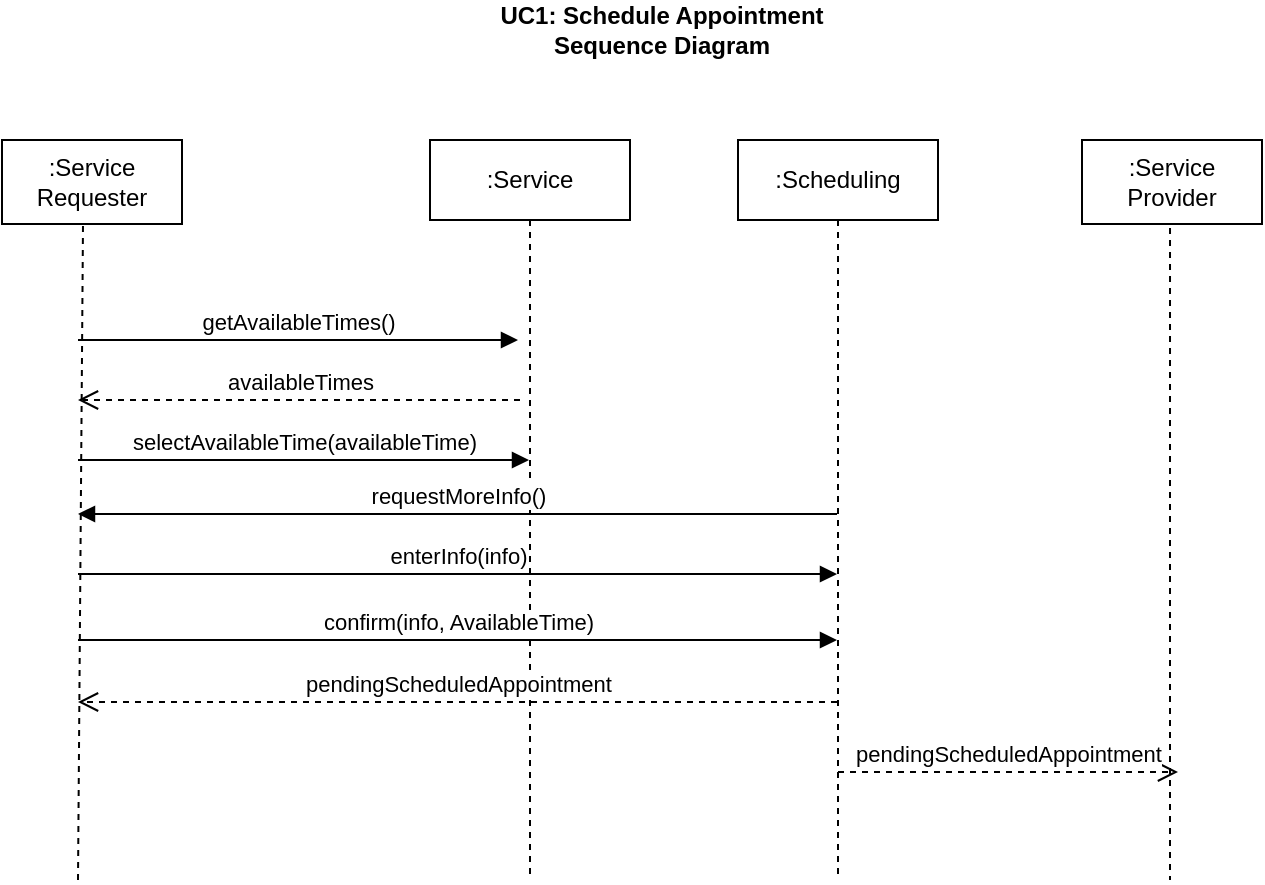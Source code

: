<mxfile version="22.1.16" type="google" pages="12">
  <diagram name="UC1:Schedule Appointment" id="2YBvvXClWsGukQMizWep">
    <mxGraphModel grid="0" page="1" gridSize="10" guides="1" tooltips="1" connect="1" arrows="1" fold="1" pageScale="1" pageWidth="850" pageHeight="1100" math="0" shadow="0">
      <root>
        <mxCell id="0" />
        <mxCell id="1" parent="0" />
        <mxCell id="VD97KfXKwqrtf6IY7ygM-1" value=":Service" style="shape=umlLifeline;perimeter=lifelinePerimeter;whiteSpace=wrap;html=1;container=0;dropTarget=0;collapsible=0;recursiveResize=0;outlineConnect=0;portConstraint=eastwest;newEdgeStyle={&quot;edgeStyle&quot;:&quot;elbowEdgeStyle&quot;,&quot;elbow&quot;:&quot;vertical&quot;,&quot;curved&quot;:0,&quot;rounded&quot;:0};" vertex="1" parent="1">
          <mxGeometry x="334" y="102" width="100" height="370" as="geometry" />
        </mxCell>
        <mxCell id="VD97KfXKwqrtf6IY7ygM-2" value="availableTimes" style="html=1;verticalAlign=bottom;endArrow=open;dashed=1;endSize=8;edgeStyle=elbowEdgeStyle;elbow=vertical;curved=0;rounded=0;" edge="1" parent="1">
          <mxGeometry relative="1" as="geometry">
            <mxPoint x="158" y="232" as="targetPoint" />
            <Array as="points">
              <mxPoint x="304" y="232" />
            </Array>
            <mxPoint x="379" y="232" as="sourcePoint" />
          </mxGeometry>
        </mxCell>
        <mxCell id="VD97KfXKwqrtf6IY7ygM-3" value="UC1: Schedule Appointment&lt;br&gt;Sequence Diagram" style="text;html=1;strokeColor=none;fillColor=none;align=center;verticalAlign=middle;whiteSpace=wrap;rounded=0;fontStyle=1" vertex="1" parent="1">
          <mxGeometry x="335" y="32" width="230" height="30" as="geometry" />
        </mxCell>
        <mxCell id="VD97KfXKwqrtf6IY7ygM-5" value="" style="endArrow=none;dashed=1;html=1;rounded=0;" edge="1" parent="1">
          <mxGeometry width="50" height="50" relative="1" as="geometry">
            <mxPoint x="158" y="472" as="sourcePoint" />
            <mxPoint x="160.516" y="142" as="targetPoint" />
          </mxGeometry>
        </mxCell>
        <mxCell id="VD97KfXKwqrtf6IY7ygM-6" value="getAvailableTimes()" style="html=1;verticalAlign=bottom;endArrow=block;edgeStyle=elbowEdgeStyle;elbow=vertical;curved=0;rounded=0;" edge="1" parent="1">
          <mxGeometry relative="1" as="geometry">
            <mxPoint x="158" y="202" as="sourcePoint" />
            <Array as="points">
              <mxPoint x="323" y="202" />
            </Array>
            <mxPoint x="378" y="202" as="targetPoint" />
            <mxPoint as="offset" />
          </mxGeometry>
        </mxCell>
        <mxCell id="VD97KfXKwqrtf6IY7ygM-7" value="selectAvailableTime(availableTime)" style="html=1;verticalAlign=bottom;endArrow=block;edgeStyle=elbowEdgeStyle;elbow=vertical;curved=0;rounded=0;" edge="1" parent="1">
          <mxGeometry relative="1" as="geometry">
            <mxPoint x="158" y="262" as="sourcePoint" />
            <Array as="points">
              <mxPoint x="323" y="262" />
            </Array>
            <mxPoint x="383.5" y="262" as="targetPoint" />
            <mxPoint as="offset" />
          </mxGeometry>
        </mxCell>
        <mxCell id="VD97KfXKwqrtf6IY7ygM-8" value="pendingScheduledAppointment" style="html=1;verticalAlign=bottom;endArrow=open;dashed=1;endSize=8;edgeStyle=elbowEdgeStyle;elbow=vertical;curved=0;rounded=0;" edge="1" parent="1" source="1c5OR_Cr3K4XPY9UYxaA-33">
          <mxGeometry relative="1" as="geometry">
            <mxPoint x="158" y="383" as="targetPoint" />
            <Array as="points">
              <mxPoint x="243" y="383" />
            </Array>
            <mxPoint x="318" y="383" as="sourcePoint" />
          </mxGeometry>
        </mxCell>
        <mxCell id="VD97KfXKwqrtf6IY7ygM-9" value="requestMoreInfo()" style="html=1;verticalAlign=bottom;endArrow=block;edgeStyle=elbowEdgeStyle;elbow=vertical;curved=0;rounded=0;" edge="1" parent="1" source="1c5OR_Cr3K4XPY9UYxaA-33">
          <mxGeometry relative="1" as="geometry">
            <mxPoint x="383.5" y="289" as="sourcePoint" />
            <Array as="points">
              <mxPoint x="323" y="289" />
            </Array>
            <mxPoint x="158" y="289" as="targetPoint" />
            <mxPoint as="offset" />
          </mxGeometry>
        </mxCell>
        <mxCell id="VD97KfXKwqrtf6IY7ygM-10" value="enterInfo(info)" style="html=1;verticalAlign=bottom;endArrow=block;edgeStyle=elbowEdgeStyle;elbow=vertical;curved=0;rounded=0;" edge="1" parent="1" target="1c5OR_Cr3K4XPY9UYxaA-33">
          <mxGeometry relative="1" as="geometry">
            <mxPoint x="158" y="319" as="sourcePoint" />
            <Array as="points">
              <mxPoint x="323" y="319" />
            </Array>
            <mxPoint x="384" y="319" as="targetPoint" />
            <mxPoint as="offset" />
          </mxGeometry>
        </mxCell>
        <mxCell id="VD97KfXKwqrtf6IY7ygM-11" value="confirm(info, AvailableTime)" style="html=1;verticalAlign=bottom;endArrow=block;edgeStyle=elbowEdgeStyle;elbow=vertical;curved=0;rounded=0;" edge="1" parent="1" target="1c5OR_Cr3K4XPY9UYxaA-33">
          <mxGeometry relative="1" as="geometry">
            <mxPoint x="158" y="352" as="sourcePoint" />
            <Array as="points">
              <mxPoint x="323" y="352" />
            </Array>
            <mxPoint x="384" y="352" as="targetPoint" />
            <mxPoint as="offset" />
          </mxGeometry>
        </mxCell>
        <mxCell id="VD97KfXKwqrtf6IY7ygM-12" style="edgeStyle=orthogonalEdgeStyle;rounded=0;orthogonalLoop=1;jettySize=auto;html=1;endArrow=none;endFill=0;dashed=1;exitX=0.489;exitY=0.905;exitDx=0;exitDy=0;exitPerimeter=0;" edge="1" parent="1" source="b9wDiveXa2ddHlMj8Skk-3">
          <mxGeometry relative="1" as="geometry">
            <mxPoint x="704" y="472" as="targetPoint" />
            <mxPoint x="704" y="152" as="sourcePoint" />
            <Array as="points" />
          </mxGeometry>
        </mxCell>
        <mxCell id="VD97KfXKwqrtf6IY7ygM-14" value="pendingScheduledAppointment" style="html=1;verticalAlign=bottom;endArrow=open;dashed=1;endSize=8;edgeStyle=elbowEdgeStyle;elbow=vertical;curved=0;rounded=0;" edge="1" parent="1" source="1c5OR_Cr3K4XPY9UYxaA-33">
          <mxGeometry relative="1" as="geometry">
            <mxPoint x="708" y="418" as="targetPoint" />
            <Array as="points">
              <mxPoint x="658" y="418" />
            </Array>
            <mxPoint x="381" y="418" as="sourcePoint" />
          </mxGeometry>
        </mxCell>
        <mxCell id="1c5OR_Cr3K4XPY9UYxaA-33" value=":Scheduling" style="shape=umlLifeline;perimeter=lifelinePerimeter;whiteSpace=wrap;html=1;container=0;dropTarget=0;collapsible=0;recursiveResize=0;outlineConnect=0;portConstraint=eastwest;newEdgeStyle={&quot;edgeStyle&quot;:&quot;elbowEdgeStyle&quot;,&quot;elbow&quot;:&quot;vertical&quot;,&quot;curved&quot;:0,&quot;rounded&quot;:0};" vertex="1" parent="1">
          <mxGeometry x="488" y="102" width="100" height="370" as="geometry" />
        </mxCell>
        <mxCell id="b9wDiveXa2ddHlMj8Skk-2" value=":Service Requester" style="rounded=0;whiteSpace=wrap;html=1;" vertex="1" parent="1">
          <mxGeometry x="120" y="102" width="90" height="42" as="geometry" />
        </mxCell>
        <mxCell id="b9wDiveXa2ddHlMj8Skk-3" value=":Service Provider" style="rounded=0;whiteSpace=wrap;html=1;" vertex="1" parent="1">
          <mxGeometry x="660" y="102" width="90" height="42" as="geometry" />
        </mxCell>
      </root>
    </mxGraphModel>
  </diagram>
  <diagram id="UDp3BbspxIbq5vuASOOv" name="UC2:Search Service">
    <mxGraphModel grid="0" page="1" gridSize="10" guides="1" tooltips="1" connect="1" arrows="1" fold="1" pageScale="1" pageWidth="1100" pageHeight="850" math="0" shadow="0">
      <root>
        <mxCell id="0" />
        <mxCell id="1" parent="0" />
        <mxCell id="OrfmIsBlfXUg0-121HTW-1" value=":Service" style="shape=umlLifeline;perimeter=lifelinePerimeter;whiteSpace=wrap;html=1;container=0;dropTarget=0;collapsible=0;recursiveResize=0;outlineConnect=0;portConstraint=eastwest;newEdgeStyle={&quot;edgeStyle&quot;:&quot;elbowEdgeStyle&quot;,&quot;elbow&quot;:&quot;vertical&quot;,&quot;curved&quot;:0,&quot;rounded&quot;:0};" vertex="1" parent="1">
          <mxGeometry x="550" y="110" width="100" height="260" as="geometry" />
        </mxCell>
        <mxCell id="OrfmIsBlfXUg0-121HTW-2" value="filteredService" style="html=1;verticalAlign=bottom;endArrow=open;dashed=1;endSize=8;edgeStyle=elbowEdgeStyle;elbow=vertical;curved=0;rounded=0;" edge="1" parent="1">
          <mxGeometry relative="1" as="geometry">
            <mxPoint x="373" y="254" as="targetPoint" />
            <Array as="points">
              <mxPoint x="519" y="254" />
            </Array>
            <mxPoint x="594" y="254" as="sourcePoint" />
          </mxGeometry>
        </mxCell>
        <mxCell id="OrfmIsBlfXUg0-121HTW-3" value="UC2: Search Service&lt;br&gt;Sequence Diagram" style="text;html=1;strokeColor=none;fillColor=none;align=center;verticalAlign=middle;whiteSpace=wrap;rounded=0;fontStyle=1" vertex="1" parent="1">
          <mxGeometry x="374" y="40" width="230" height="30" as="geometry" />
        </mxCell>
        <mxCell id="OrfmIsBlfXUg0-121HTW-6" value="selectFilter(filters, service)" style="html=1;verticalAlign=bottom;endArrow=block;edgeStyle=elbowEdgeStyle;elbow=vertical;curved=0;rounded=0;" edge="1" parent="1">
          <mxGeometry relative="1" as="geometry">
            <mxPoint x="373" y="224" as="sourcePoint" />
            <Array as="points">
              <mxPoint x="538" y="224" />
            </Array>
            <mxPoint x="593" y="224" as="targetPoint" />
            <mxPoint as="offset" />
          </mxGeometry>
        </mxCell>
        <mxCell id="OrfmIsBlfXUg0-121HTW-7" value="selectService(Service)" style="html=1;verticalAlign=bottom;endArrow=block;edgeStyle=elbowEdgeStyle;elbow=vertical;curved=0;rounded=0;" edge="1" parent="1">
          <mxGeometry relative="1" as="geometry">
            <mxPoint x="374" y="307" as="sourcePoint" />
            <Array as="points">
              <mxPoint x="539" y="307" />
            </Array>
            <mxPoint x="599.5" y="307" as="targetPoint" />
            <mxPoint as="offset" />
          </mxGeometry>
        </mxCell>
        <mxCell id="OrfmIsBlfXUg0-121HTW-8" value="serviceDetails" style="html=1;verticalAlign=bottom;endArrow=open;dashed=1;endSize=8;edgeStyle=elbowEdgeStyle;elbow=vertical;curved=0;rounded=0;" edge="1" parent="1">
          <mxGeometry relative="1" as="geometry">
            <mxPoint x="374" y="330" as="targetPoint" />
            <Array as="points">
              <mxPoint x="459" y="330" />
            </Array>
            <mxPoint x="599.5" y="330" as="sourcePoint" />
          </mxGeometry>
        </mxCell>
        <mxCell id="OrfmIsBlfXUg0-121HTW-13" value="loop" style="shape=umlFrame;whiteSpace=wrap;html=1;pointerEvents=0;" vertex="1" parent="1">
          <mxGeometry x="280" y="180" width="370" height="94" as="geometry" />
        </mxCell>
        <mxCell id="OrfmIsBlfXUg0-121HTW-15" value="[more filters]" style="text;html=1;align=center;verticalAlign=middle;resizable=0;points=[];autosize=1;strokeColor=none;fillColor=none;" vertex="1" parent="1">
          <mxGeometry x="336" y="180" width="90" height="30" as="geometry" />
        </mxCell>
        <mxCell id="mx2zQQaMQeCBqZ45jfyO-1" value=":User" style="shape=umlLifeline;perimeter=lifelinePerimeter;whiteSpace=wrap;html=1;container=0;dropTarget=0;collapsible=0;recursiveResize=0;outlineConnect=0;portConstraint=eastwest;newEdgeStyle={&quot;edgeStyle&quot;:&quot;elbowEdgeStyle&quot;,&quot;elbow&quot;:&quot;vertical&quot;,&quot;curved&quot;:0,&quot;rounded&quot;:0};" vertex="1" parent="1">
          <mxGeometry x="320" y="110" width="100" height="260" as="geometry" />
        </mxCell>
      </root>
    </mxGraphModel>
  </diagram>
  <diagram id="zXxCPmzazz-ZNmYcPLw1" name="UC3">
    <mxGraphModel dx="880" dy="460" grid="1" gridSize="10" guides="1" tooltips="1" connect="1" arrows="1" fold="1" page="1" pageScale="1" pageWidth="1100" pageHeight="850" math="0" shadow="0">
      <root>
        <mxCell id="0" />
        <mxCell id="1" parent="0" />
        <mxCell id="f5UC6HviHsqxEgAHXxGB-1" value=":System" style="shape=umlLifeline;perimeter=lifelinePerimeter;whiteSpace=wrap;html=1;container=0;dropTarget=0;collapsible=0;recursiveResize=0;outlineConnect=0;portConstraint=eastwest;newEdgeStyle={&quot;edgeStyle&quot;:&quot;elbowEdgeStyle&quot;,&quot;elbow&quot;:&quot;vertical&quot;,&quot;curved&quot;:0,&quot;rounded&quot;:0};" parent="1" vertex="1">
          <mxGeometry x="479" y="100" width="100" height="480" as="geometry" />
        </mxCell>
        <mxCell id="f5UC6HviHsqxEgAHXxGB-2" value="serviceDetails" style="html=1;verticalAlign=bottom;endArrow=open;dashed=1;endSize=8;edgeStyle=elbowEdgeStyle;elbow=vertical;curved=0;rounded=0;" parent="1" edge="1">
          <mxGeometry relative="1" as="geometry">
            <mxPoint x="302" y="244" as="targetPoint" />
            <Array as="points">
              <mxPoint x="448" y="244" />
            </Array>
            <mxPoint x="523" y="244" as="sourcePoint" />
          </mxGeometry>
        </mxCell>
        <mxCell id="f5UC6HviHsqxEgAHXxGB-3" value="UC3: Make Payment&lt;br&gt;Sequence Diagram" style="text;html=1;strokeColor=none;fillColor=none;align=center;verticalAlign=middle;whiteSpace=wrap;rounded=0;fontStyle=1" parent="1" vertex="1">
          <mxGeometry x="400" y="30" width="230" height="30" as="geometry" />
        </mxCell>
        <mxCell id="f5UC6HviHsqxEgAHXxGB-4" style="rounded=0;orthogonalLoop=1;jettySize=auto;html=1;exitX=0.5;exitY=0.5;exitDx=0;exitDy=0;exitPerimeter=0;endArrow=none;endFill=0;dashed=1;" parent="1" source="f5UC6HviHsqxEgAHXxGB-5" edge="1">
          <mxGeometry relative="1" as="geometry">
            <mxPoint x="300" y="580" as="targetPoint" />
          </mxGeometry>
        </mxCell>
        <mxCell id="f5UC6HviHsqxEgAHXxGB-5" value="Service Requester" style="shape=umlActor;verticalLabelPosition=bottom;verticalAlign=top;html=1;outlineConnect=0;" parent="1" vertex="1">
          <mxGeometry x="290" y="80" width="30" height="60" as="geometry" />
        </mxCell>
        <mxCell id="f5UC6HviHsqxEgAHXxGB-6" value="selectService()" style="html=1;verticalAlign=bottom;endArrow=block;edgeStyle=elbowEdgeStyle;elbow=vertical;curved=0;rounded=0;" parent="1" target="f5UC6HviHsqxEgAHXxGB-1" edge="1">
          <mxGeometry relative="1" as="geometry">
            <mxPoint x="302" y="214" as="sourcePoint" />
            <Array as="points">
              <mxPoint x="467" y="214" />
            </Array>
            <mxPoint x="522" y="214" as="targetPoint" />
            <mxPoint as="offset" />
          </mxGeometry>
        </mxCell>
        <mxCell id="f5UC6HviHsqxEgAHXxGB-7" value="makePayment(serviceDetails)" style="html=1;verticalAlign=bottom;endArrow=block;edgeStyle=elbowEdgeStyle;elbow=vertical;curved=0;rounded=0;" parent="1" edge="1">
          <mxGeometry relative="1" as="geometry">
            <mxPoint x="303" y="279" as="sourcePoint" />
            <Array as="points">
              <mxPoint x="468" y="279" />
            </Array>
            <mxPoint x="528.5" y="279" as="targetPoint" />
            <mxPoint as="offset" />
          </mxGeometry>
        </mxCell>
        <mxCell id="f5UC6HviHsqxEgAHXxGB-8" value="outstandingServiceFee" style="html=1;verticalAlign=bottom;endArrow=open;dashed=1;endSize=8;edgeStyle=elbowEdgeStyle;elbow=vertical;curved=0;rounded=0;" parent="1" edge="1">
          <mxGeometry relative="1" as="geometry">
            <mxPoint x="303" y="314" as="targetPoint" />
            <Array as="points">
              <mxPoint x="388" y="314" />
            </Array>
            <mxPoint x="528.5" y="314" as="sourcePoint" />
          </mxGeometry>
        </mxCell>
        <mxCell id="f5UC6HviHsqxEgAHXxGB-9" value="enter(paymentMethod)" style="html=1;verticalAlign=bottom;endArrow=block;edgeStyle=elbowEdgeStyle;elbow=vertical;curved=0;rounded=0;" parent="1" edge="1">
          <mxGeometry relative="1" as="geometry">
            <mxPoint x="305.25" y="350" as="sourcePoint" />
            <Array as="points">
              <mxPoint x="470.25" y="350" />
            </Array>
            <mxPoint x="530.75" y="350" as="targetPoint" />
            <mxPoint as="offset" />
          </mxGeometry>
        </mxCell>
        <mxCell id="f5UC6HviHsqxEgAHXxGB-10" value="confirmPaymentMethod(paymentMethod)" style="html=1;verticalAlign=bottom;endArrow=block;edgeStyle=elbowEdgeStyle;elbow=vertical;curved=0;rounded=0;" parent="1" edge="1">
          <mxGeometry relative="1" as="geometry">
            <mxPoint x="303" y="417" as="sourcePoint" />
            <Array as="points">
              <mxPoint x="468" y="417" />
            </Array>
            <mxPoint x="528.5" y="417" as="targetPoint" />
            <mxPoint as="offset" />
          </mxGeometry>
        </mxCell>
        <mxCell id="f5UC6HviHsqxEgAHXxGB-11" value="paymentMethod" style="html=1;verticalAlign=bottom;endArrow=open;dashed=1;endSize=8;edgeStyle=elbowEdgeStyle;elbow=vertical;curved=0;rounded=0;" parent="1" edge="1">
          <mxGeometry relative="1" as="geometry">
            <mxPoint x="303" y="384" as="targetPoint" />
            <Array as="points">
              <mxPoint x="388" y="384" />
            </Array>
            <mxPoint x="528.5" y="384" as="sourcePoint" />
          </mxGeometry>
        </mxCell>
        <mxCell id="f5UC6HviHsqxEgAHXxGB-12" value="paymentConfirmation" style="html=1;verticalAlign=bottom;endArrow=open;endSize=8;edgeStyle=elbowEdgeStyle;elbow=vertical;curved=0;rounded=0;" parent="1" edge="1">
          <mxGeometry relative="1" as="geometry">
            <mxPoint x="301" y="483" as="targetPoint" />
            <Array as="points">
              <mxPoint x="386" y="483" />
            </Array>
            <mxPoint x="526.5" y="483" as="sourcePoint" />
          </mxGeometry>
        </mxCell>
        <mxCell id="f5UC6HviHsqxEgAHXxGB-13" style="rounded=0;orthogonalLoop=1;jettySize=auto;html=1;endArrow=none;endFill=0;dashed=1;" parent="1" source="f5UC6HviHsqxEgAHXxGB-14" edge="1">
          <mxGeometry relative="1" as="geometry">
            <mxPoint x="100" y="580" as="targetPoint" />
          </mxGeometry>
        </mxCell>
        <mxCell id="f5UC6HviHsqxEgAHXxGB-14" value="Service Provider" style="shape=umlActor;verticalLabelPosition=bottom;verticalAlign=top;html=1;outlineConnect=0;" parent="1" vertex="1">
          <mxGeometry x="90" y="80" width="30" height="60" as="geometry" />
        </mxCell>
        <mxCell id="f5UC6HviHsqxEgAHXxGB-15" value="paymentConfirmation" style="html=1;verticalAlign=bottom;endArrow=open;endSize=8;elbow=vertical;rounded=0;" parent="1" edge="1">
          <mxGeometry relative="1" as="geometry">
            <mxPoint x="100" y="515" as="targetPoint" />
            <mxPoint x="528.5" y="515" as="sourcePoint" />
          </mxGeometry>
        </mxCell>
        <mxCell id="LZlgHJeT3rHF690PbnWv-2" value="processPayment()" style="html=1;verticalAlign=bottom;endArrow=block;edgeStyle=elbowEdgeStyle;elbow=vertical;curved=0;rounded=0;" parent="1" edge="1">
          <mxGeometry relative="1" as="geometry">
            <mxPoint x="530" y="440" as="sourcePoint" />
            <Array as="points">
              <mxPoint x="695" y="440" />
            </Array>
            <mxPoint x="700" y="440" as="targetPoint" />
            <mxPoint as="offset" />
          </mxGeometry>
        </mxCell>
        <mxCell id="LZlgHJeT3rHF690PbnWv-3" style="rounded=0;orthogonalLoop=1;jettySize=auto;html=1;endArrow=none;endFill=0;dashed=1;" parent="1" source="LZlgHJeT3rHF690PbnWv-4" edge="1">
          <mxGeometry relative="1" as="geometry">
            <mxPoint x="700" y="590" as="targetPoint" />
          </mxGeometry>
        </mxCell>
        <mxCell id="LZlgHJeT3rHF690PbnWv-4" value="Payment Authorization" style="shape=umlActor;verticalLabelPosition=bottom;verticalAlign=top;html=1;outlineConnect=0;" parent="1" vertex="1">
          <mxGeometry x="690" y="80" width="30" height="60" as="geometry" />
        </mxCell>
        <mxCell id="55hK_YdWOsxN5g6Wobln-2" value="authorizesPayment()" style="html=1;verticalAlign=bottom;endArrow=block;elbow=vertical;rounded=0;dashed=1;" parent="1" edge="1">
          <mxGeometry relative="1" as="geometry">
            <mxPoint x="700" y="465" as="sourcePoint" />
            <mxPoint x="528.5" y="465" as="targetPoint" />
            <mxPoint as="offset" />
          </mxGeometry>
        </mxCell>
      </root>
    </mxGraphModel>
  </diagram>
  <diagram id="nQsuidqeMxyjM-KwLWY1" name="UC4">
    <mxGraphModel dx="880" dy="460" grid="1" gridSize="10" guides="1" tooltips="1" connect="1" arrows="1" fold="1" page="1" pageScale="1" pageWidth="1100" pageHeight="850" math="0" shadow="0">
      <root>
        <mxCell id="0" />
        <mxCell id="1" parent="0" />
        <mxCell id="63FkkP3xpUlLaOeBa9vB-1" value=":System" style="shape=umlLifeline;perimeter=lifelinePerimeter;whiteSpace=wrap;html=1;container=0;dropTarget=0;collapsible=0;recursiveResize=0;outlineConnect=0;portConstraint=eastwest;newEdgeStyle={&quot;edgeStyle&quot;:&quot;elbowEdgeStyle&quot;,&quot;elbow&quot;:&quot;vertical&quot;,&quot;curved&quot;:0,&quot;rounded&quot;:0};" parent="1" vertex="1">
          <mxGeometry x="499" y="120" width="100" height="300" as="geometry" />
        </mxCell>
        <mxCell id="63FkkP3xpUlLaOeBa9vB-2" value="proposalDetails" style="html=1;verticalAlign=bottom;endArrow=open;dashed=1;endSize=8;edgeStyle=elbowEdgeStyle;elbow=vertical;curved=0;rounded=0;" parent="1" edge="1">
          <mxGeometry x="-0.002" relative="1" as="geometry">
            <mxPoint x="322" y="264" as="targetPoint" />
            <Array as="points">
              <mxPoint x="468" y="264" />
            </Array>
            <mxPoint x="543" y="264" as="sourcePoint" />
            <mxPoint as="offset" />
          </mxGeometry>
        </mxCell>
        <mxCell id="63FkkP3xpUlLaOeBa9vB-3" value="UC4: Manage Proposal&lt;br&gt;Sequence Diagram" style="text;html=1;strokeColor=none;fillColor=none;align=center;verticalAlign=middle;whiteSpace=wrap;rounded=0;fontStyle=1" parent="1" vertex="1">
          <mxGeometry x="434" y="40" width="230" height="30" as="geometry" />
        </mxCell>
        <mxCell id="63FkkP3xpUlLaOeBa9vB-4" style="edgeStyle=orthogonalEdgeStyle;rounded=0;orthogonalLoop=1;jettySize=auto;html=1;exitX=0.5;exitY=0.5;exitDx=0;exitDy=0;exitPerimeter=0;endArrow=none;endFill=0;dashed=1;" parent="1" source="63FkkP3xpUlLaOeBa9vB-5" edge="1">
          <mxGeometry relative="1" as="geometry">
            <mxPoint x="325" y="420" as="targetPoint" />
          </mxGeometry>
        </mxCell>
        <mxCell id="63FkkP3xpUlLaOeBa9vB-5" value="Service Provider" style="shape=umlActor;verticalLabelPosition=bottom;verticalAlign=top;html=1;outlineConnect=0;" parent="1" vertex="1">
          <mxGeometry x="310" y="100" width="30" height="60" as="geometry" />
        </mxCell>
        <mxCell id="63FkkP3xpUlLaOeBa9vB-6" value="selectProposal()" style="html=1;verticalAlign=bottom;endArrow=block;edgeStyle=elbowEdgeStyle;elbow=vertical;curved=0;rounded=0;" parent="1" target="63FkkP3xpUlLaOeBa9vB-1" edge="1">
          <mxGeometry relative="1" as="geometry">
            <mxPoint x="322" y="234" as="sourcePoint" />
            <Array as="points">
              <mxPoint x="487" y="234" />
            </Array>
            <mxPoint x="542" y="234" as="targetPoint" />
            <mxPoint as="offset" />
          </mxGeometry>
        </mxCell>
        <mxCell id="63FkkP3xpUlLaOeBa9vB-7" value="acceptProposal(proposalDetails)" style="html=1;verticalAlign=bottom;endArrow=block;edgeStyle=elbowEdgeStyle;elbow=vertical;curved=0;rounded=0;" parent="1" edge="1">
          <mxGeometry relative="1" as="geometry">
            <mxPoint x="323" y="299" as="sourcePoint" />
            <Array as="points">
              <mxPoint x="488" y="299" />
            </Array>
            <mxPoint x="548.5" y="299" as="targetPoint" />
            <mxPoint as="offset" />
          </mxGeometry>
        </mxCell>
        <mxCell id="63FkkP3xpUlLaOeBa9vB-8" value="proposalConfirmationMessage" style="html=1;verticalAlign=bottom;endArrow=open;dashed=1;endSize=8;edgeStyle=elbowEdgeStyle;elbow=vertical;curved=0;rounded=0;" parent="1" edge="1">
          <mxGeometry relative="1" as="geometry">
            <mxPoint x="323" y="334" as="targetPoint" />
            <Array as="points">
              <mxPoint x="408" y="334" />
            </Array>
            <mxPoint x="548.5" y="334" as="sourcePoint" />
          </mxGeometry>
        </mxCell>
        <mxCell id="63FkkP3xpUlLaOeBa9vB-9" value="approvedScheduledAppointment" style="html=1;verticalAlign=bottom;endArrow=open;dashed=1;endSize=8;edgeStyle=elbowEdgeStyle;elbow=vertical;curved=0;rounded=0;" parent="1" edge="1">
          <mxGeometry relative="1" as="geometry">
            <mxPoint x="323" y="372" as="targetPoint" />
            <Array as="points">
              <mxPoint x="408" y="372" />
            </Array>
            <mxPoint x="548.5" y="372" as="sourcePoint" />
          </mxGeometry>
        </mxCell>
        <mxCell id="63FkkP3xpUlLaOeBa9vB-10" style="edgeStyle=orthogonalEdgeStyle;rounded=0;orthogonalLoop=1;jettySize=auto;html=1;endArrow=none;endFill=0;dashed=1;" parent="1" source="63FkkP3xpUlLaOeBa9vB-11" edge="1">
          <mxGeometry relative="1" as="geometry">
            <mxPoint x="744" y="420" as="targetPoint" />
          </mxGeometry>
        </mxCell>
        <mxCell id="63FkkP3xpUlLaOeBa9vB-11" value="Service Requester" style="shape=umlActor;verticalLabelPosition=bottom;verticalAlign=top;html=1;outlineConnect=0;" parent="1" vertex="1">
          <mxGeometry x="729" y="97" width="30" height="60" as="geometry" />
        </mxCell>
        <mxCell id="63FkkP3xpUlLaOeBa9vB-12" value="approvedScheduledAppointment" style="html=1;verticalAlign=bottom;endArrow=open;dashed=1;endSize=8;edgeStyle=elbowEdgeStyle;elbow=vertical;curved=0;rounded=0;" parent="1" source="63FkkP3xpUlLaOeBa9vB-1" edge="1">
          <mxGeometry relative="1" as="geometry">
            <mxPoint x="739" y="390" as="targetPoint" />
            <Array as="points">
              <mxPoint x="638" y="390" />
            </Array>
            <mxPoint x="778.5" y="390" as="sourcePoint" />
          </mxGeometry>
        </mxCell>
      </root>
    </mxGraphModel>
  </diagram>
  <diagram id="007-iKzaVh_9mEb1vbak" name="UC5:Manage User Account">
    <mxGraphModel grid="0" page="1" gridSize="10" guides="1" tooltips="1" connect="1" arrows="1" fold="1" pageScale="1" pageWidth="1100" pageHeight="850" math="0" shadow="0">
      <root>
        <mxCell id="0" />
        <mxCell id="1" parent="0" />
        <mxCell id="ELcieAcHmVOnHYZB6zAg-1" value=":Profile" style="shape=umlLifeline;perimeter=lifelinePerimeter;whiteSpace=wrap;html=1;container=0;dropTarget=0;collapsible=0;recursiveResize=0;outlineConnect=0;portConstraint=eastwest;newEdgeStyle={&quot;edgeStyle&quot;:&quot;elbowEdgeStyle&quot;,&quot;elbow&quot;:&quot;vertical&quot;,&quot;curved&quot;:0,&quot;rounded&quot;:0};" vertex="1" parent="1">
          <mxGeometry x="629" y="120" width="100" height="370" as="geometry" />
        </mxCell>
        <mxCell id="ELcieAcHmVOnHYZB6zAg-3" value="UC5: Manage User Account&lt;br&gt;Sequence Diagram" style="text;html=1;strokeColor=none;fillColor=none;align=center;verticalAlign=middle;whiteSpace=wrap;rounded=0;fontStyle=1" vertex="1" parent="1">
          <mxGeometry x="409" y="40" width="230" height="30" as="geometry" />
        </mxCell>
        <mxCell id="ELcieAcHmVOnHYZB6zAg-6" value="selectCreateAccount()" style="html=1;verticalAlign=bottom;endArrow=block;edgeStyle=elbowEdgeStyle;elbow=vertical;curved=0;rounded=0;" edge="1" parent="1" target="ELcieAcHmVOnHYZB6zAg-1">
          <mxGeometry x="-0.001" relative="1" as="geometry">
            <mxPoint x="342" y="224" as="sourcePoint" />
            <Array as="points">
              <mxPoint x="507" y="224" />
            </Array>
            <mxPoint x="562" y="224" as="targetPoint" />
            <mxPoint as="offset" />
          </mxGeometry>
        </mxCell>
        <mxCell id="ELcieAcHmVOnHYZB6zAg-7" value="enterAccountInfo(name, phone, email, username, password)" style="html=1;verticalAlign=bottom;endArrow=block;edgeStyle=elbowEdgeStyle;elbow=vertical;curved=0;rounded=0;" edge="1" parent="1" target="ELcieAcHmVOnHYZB6zAg-1">
          <mxGeometry relative="1" as="geometry">
            <mxPoint x="343" y="258" as="sourcePoint" />
            <Array as="points">
              <mxPoint x="508" y="258" />
            </Array>
            <mxPoint x="568.5" y="258" as="targetPoint" />
            <mxPoint as="offset" />
          </mxGeometry>
        </mxCell>
        <mxCell id="ELcieAcHmVOnHYZB6zAg-8" value="name, phone, email, username, password" style="html=1;verticalAlign=bottom;endArrow=open;dashed=1;endSize=8;edgeStyle=elbowEdgeStyle;elbow=vertical;curved=0;rounded=0;" edge="1" parent="1" source="ELcieAcHmVOnHYZB6zAg-1">
          <mxGeometry relative="1" as="geometry">
            <mxPoint x="343" y="295" as="targetPoint" />
            <Array as="points">
              <mxPoint x="428" y="295" />
            </Array>
            <mxPoint x="568.5" y="295" as="sourcePoint" />
          </mxGeometry>
        </mxCell>
        <mxCell id="ELcieAcHmVOnHYZB6zAg-10" value="confirmAccountInfo(name, phone, email, username, password)" style="html=1;verticalAlign=bottom;endArrow=block;edgeStyle=elbowEdgeStyle;elbow=vertical;curved=0;rounded=0;" edge="1" parent="1">
          <mxGeometry x="-0.001" relative="1" as="geometry">
            <mxPoint x="343" y="330" as="sourcePoint" />
            <Array as="points">
              <mxPoint x="508" y="330" />
            </Array>
            <mxPoint x="680" y="330" as="targetPoint" />
            <mxPoint as="offset" />
          </mxGeometry>
        </mxCell>
        <mxCell id="ELcieAcHmVOnHYZB6zAg-11" value="submitAccountInfo(name, phone, email, username, password)" style="html=1;verticalAlign=bottom;endArrow=block;edgeStyle=elbowEdgeStyle;elbow=vertical;curved=0;rounded=0;" edge="1" parent="1">
          <mxGeometry x="-0.001" relative="1" as="geometry">
            <mxPoint x="349" y="367" as="sourcePoint" />
            <Array as="points">
              <mxPoint x="514" y="367" />
            </Array>
            <mxPoint x="686" y="367" as="targetPoint" />
            <mxPoint as="offset" />
          </mxGeometry>
        </mxCell>
        <mxCell id="ELcieAcHmVOnHYZB6zAg-12" value="accountVerification" style="html=1;verticalAlign=bottom;endArrow=open;dashed=1;endSize=8;edgeStyle=elbowEdgeStyle;elbow=vertical;curved=0;rounded=0;" edge="1" parent="1">
          <mxGeometry relative="1" as="geometry">
            <mxPoint x="343" y="400" as="targetPoint" />
            <Array as="points">
              <mxPoint x="428" y="400" />
            </Array>
            <mxPoint x="679" y="400" as="sourcePoint" />
          </mxGeometry>
        </mxCell>
        <mxCell id="ELcieAcHmVOnHYZB6zAg-14" value="verifyAccount(username, password, accountVerification)" style="html=1;verticalAlign=bottom;endArrow=block;edgeStyle=elbowEdgeStyle;elbow=vertical;curved=0;rounded=0;" edge="1" parent="1">
          <mxGeometry x="-0.001" relative="1" as="geometry">
            <mxPoint x="345" y="434" as="sourcePoint" />
            <Array as="points">
              <mxPoint x="510" y="434" />
            </Array>
            <mxPoint x="682" y="434" as="targetPoint" />
            <mxPoint as="offset" />
          </mxGeometry>
        </mxCell>
        <mxCell id="G6eCYbnKXAWjRxLUIEVP-1" value=":User" style="shape=umlLifeline;perimeter=lifelinePerimeter;whiteSpace=wrap;html=1;container=0;dropTarget=0;collapsible=0;recursiveResize=0;outlineConnect=0;portConstraint=eastwest;newEdgeStyle={&quot;edgeStyle&quot;:&quot;elbowEdgeStyle&quot;,&quot;elbow&quot;:&quot;vertical&quot;,&quot;curved&quot;:0,&quot;rounded&quot;:0};" vertex="1" parent="1">
          <mxGeometry x="290" y="120" width="100" height="370" as="geometry" />
        </mxCell>
      </root>
    </mxGraphModel>
  </diagram>
  <diagram id="oGVVL0DK5psTNWt06rkA" name="UC6">
    <mxGraphModel dx="880" dy="460" grid="1" gridSize="10" guides="1" tooltips="1" connect="1" arrows="1" fold="1" page="1" pageScale="1" pageWidth="1100" pageHeight="850" math="0" shadow="0">
      <root>
        <mxCell id="0" />
        <mxCell id="1" parent="0" />
        <mxCell id="N6DR42Tn4r_PemkbRtlR-1" value=":System" style="shape=umlLifeline;perimeter=lifelinePerimeter;whiteSpace=wrap;html=1;container=0;dropTarget=0;collapsible=0;recursiveResize=0;outlineConnect=0;portConstraint=eastwest;newEdgeStyle={&quot;edgeStyle&quot;:&quot;elbowEdgeStyle&quot;,&quot;elbow&quot;:&quot;vertical&quot;,&quot;curved&quot;:0,&quot;rounded&quot;:0};" parent="1" vertex="1">
          <mxGeometry x="400" y="110" width="100" height="370" as="geometry" />
        </mxCell>
        <mxCell id="N6DR42Tn4r_PemkbRtlR-2" value="UC6: Ask Help&lt;br&gt;Sequence Diagram" style="text;html=1;strokeColor=none;fillColor=none;align=center;verticalAlign=middle;whiteSpace=wrap;rounded=0;fontStyle=1" parent="1" vertex="1">
          <mxGeometry x="180" y="30" width="230" height="30" as="geometry" />
        </mxCell>
        <mxCell id="N6DR42Tn4r_PemkbRtlR-3" style="edgeStyle=orthogonalEdgeStyle;rounded=0;orthogonalLoop=1;jettySize=auto;html=1;exitX=0.5;exitY=0.5;exitDx=0;exitDy=0;exitPerimeter=0;endArrow=none;endFill=0;dashed=1;" parent="1" source="N6DR42Tn4r_PemkbRtlR-4" edge="1">
          <mxGeometry relative="1" as="geometry">
            <mxPoint x="116" y="480" as="targetPoint" />
          </mxGeometry>
        </mxCell>
        <mxCell id="N6DR42Tn4r_PemkbRtlR-4" value="User" style="shape=umlActor;verticalLabelPosition=bottom;verticalAlign=top;html=1;outlineConnect=0;" parent="1" vertex="1">
          <mxGeometry x="101" y="80" width="30" height="60" as="geometry" />
        </mxCell>
        <mxCell id="N6DR42Tn4r_PemkbRtlR-5" value="selectChat()" style="html=1;verticalAlign=bottom;endArrow=block;edgeStyle=elbowEdgeStyle;elbow=vertical;curved=0;rounded=0;" parent="1" target="N6DR42Tn4r_PemkbRtlR-1" edge="1">
          <mxGeometry x="-0.001" relative="1" as="geometry">
            <mxPoint x="113" y="214" as="sourcePoint" />
            <Array as="points">
              <mxPoint x="278" y="214" />
            </Array>
            <mxPoint x="333" y="214" as="targetPoint" />
            <mxPoint as="offset" />
          </mxGeometry>
        </mxCell>
        <mxCell id="N6DR42Tn4r_PemkbRtlR-6" value="startChatSession(question, keywords)" style="html=1;verticalAlign=bottom;endArrow=block;edgeStyle=elbowEdgeStyle;elbow=vertical;curved=0;rounded=0;" parent="1" target="N6DR42Tn4r_PemkbRtlR-1" edge="1">
          <mxGeometry relative="1" as="geometry">
            <mxPoint x="114" y="248" as="sourcePoint" />
            <Array as="points">
              <mxPoint x="279" y="248" />
            </Array>
            <mxPoint x="339.5" y="248" as="targetPoint" />
            <mxPoint as="offset" />
          </mxGeometry>
        </mxCell>
        <mxCell id="N6DR42Tn4r_PemkbRtlR-7" value="chatQuestionResponses" style="html=1;verticalAlign=bottom;endArrow=open;dashed=1;endSize=8;edgeStyle=elbowEdgeStyle;elbow=vertical;curved=0;rounded=0;" parent="1" source="N6DR42Tn4r_PemkbRtlR-1" edge="1">
          <mxGeometry relative="1" as="geometry">
            <mxPoint x="114" y="285" as="targetPoint" />
            <Array as="points">
              <mxPoint x="199" y="285" />
            </Array>
            <mxPoint x="339.5" y="285" as="sourcePoint" />
          </mxGeometry>
        </mxCell>
        <mxCell id="N6DR42Tn4r_PemkbRtlR-8" value="endChatSession(email)" style="html=1;verticalAlign=bottom;endArrow=block;edgeStyle=elbowEdgeStyle;elbow=vertical;curved=0;rounded=0;" parent="1" edge="1">
          <mxGeometry x="-0.001" relative="1" as="geometry">
            <mxPoint x="114" y="320" as="sourcePoint" />
            <Array as="points">
              <mxPoint x="279" y="320" />
            </Array>
            <mxPoint x="451" y="320" as="targetPoint" />
            <mxPoint as="offset" />
          </mxGeometry>
        </mxCell>
        <mxCell id="-YRhCmRxPDpe9eI_AhBR-2" value="endChatConfirmationMessage, chatTranscript" style="html=1;verticalAlign=bottom;endArrow=open;dashed=1;endSize=8;edgeStyle=elbowEdgeStyle;elbow=vertical;curved=0;rounded=0;" parent="1" edge="1">
          <mxGeometry relative="1" as="geometry">
            <mxPoint x="116" y="354" as="targetPoint" />
            <Array as="points">
              <mxPoint x="201" y="354" />
            </Array>
            <mxPoint x="452" y="354" as="sourcePoint" />
          </mxGeometry>
        </mxCell>
        <mxCell id="XjIHXtYM7wWY-ccjORET-1" value="loop" style="shape=umlFrame;whiteSpace=wrap;html=1;pointerEvents=0;" parent="1" vertex="1">
          <mxGeometry x="40" y="180" width="460" height="120" as="geometry" />
        </mxCell>
        <mxCell id="UFB3H0ouONDPn8uTgKro-1" value="[questions, keywords]" style="text;html=1;align=center;verticalAlign=middle;resizable=0;points=[];autosize=1;strokeColor=none;fillColor=none;" parent="1" vertex="1">
          <mxGeometry x="92" y="180" width="140" height="30" as="geometry" />
        </mxCell>
      </root>
    </mxGraphModel>
  </diagram>
  <diagram id="9gBLKTYXunG6H1uA21Sh" name="UC7">
    <mxGraphModel grid="1" page="1" gridSize="10" guides="1" tooltips="1" connect="1" arrows="1" fold="1" pageScale="1" pageWidth="1100" pageHeight="850" math="0" shadow="0">
      <root>
        <mxCell id="0" />
        <mxCell id="1" parent="0" />
        <mxCell id="kxStrU6a_xl0YsKGEl4B-1" value=":System" style="shape=umlLifeline;perimeter=lifelinePerimeter;whiteSpace=wrap;html=1;container=0;dropTarget=0;collapsible=0;recursiveResize=0;outlineConnect=0;portConstraint=eastwest;newEdgeStyle={&quot;edgeStyle&quot;:&quot;elbowEdgeStyle&quot;,&quot;elbow&quot;:&quot;vertical&quot;,&quot;curved&quot;:0,&quot;rounded&quot;:0};" vertex="1" parent="1">
          <mxGeometry x="599" y="140" width="100" height="370" as="geometry" />
        </mxCell>
        <mxCell id="kxStrU6a_xl0YsKGEl4B-2" value="UC7: Write Review&lt;br&gt;Sequence Diagram" style="text;html=1;strokeColor=none;fillColor=none;align=center;verticalAlign=middle;whiteSpace=wrap;rounded=0;fontStyle=1" vertex="1" parent="1">
          <mxGeometry x="379" y="60" width="230" height="30" as="geometry" />
        </mxCell>
        <mxCell id="kxStrU6a_xl0YsKGEl4B-3" style="edgeStyle=orthogonalEdgeStyle;rounded=0;orthogonalLoop=1;jettySize=auto;html=1;exitX=0.5;exitY=0.5;exitDx=0;exitDy=0;exitPerimeter=0;endArrow=none;endFill=0;dashed=1;" edge="1" parent="1" source="kxStrU6a_xl0YsKGEl4B-4">
          <mxGeometry relative="1" as="geometry">
            <mxPoint x="315" y="510" as="targetPoint" />
          </mxGeometry>
        </mxCell>
        <mxCell id="kxStrU6a_xl0YsKGEl4B-4" value="Service Requester" style="shape=umlActor;verticalLabelPosition=bottom;verticalAlign=top;html=1;outlineConnect=0;" vertex="1" parent="1">
          <mxGeometry x="300" y="110" width="30" height="60" as="geometry" />
        </mxCell>
        <mxCell id="kxStrU6a_xl0YsKGEl4B-5" value="selectServiceAppointment()" style="html=1;verticalAlign=bottom;endArrow=block;edgeStyle=elbowEdgeStyle;elbow=vertical;curved=0;rounded=0;" edge="1" parent="1" target="kxStrU6a_xl0YsKGEl4B-1">
          <mxGeometry x="-0.002" relative="1" as="geometry">
            <mxPoint x="312" y="244" as="sourcePoint" />
            <Array as="points">
              <mxPoint x="477" y="244" />
            </Array>
            <mxPoint x="532" y="244" as="targetPoint" />
            <mxPoint as="offset" />
          </mxGeometry>
        </mxCell>
        <mxCell id="kxStrU6a_xl0YsKGEl4B-6" value="writeReview(rating, comment)" style="html=1;verticalAlign=bottom;endArrow=block;edgeStyle=elbowEdgeStyle;elbow=vertical;curved=0;rounded=0;" edge="1" parent="1">
          <mxGeometry x="0.002" relative="1" as="geometry">
            <mxPoint x="313" y="319" as="sourcePoint" />
            <Array as="points">
              <mxPoint x="478" y="319" />
            </Array>
            <mxPoint x="648.5" y="319" as="targetPoint" />
            <mxPoint as="offset" />
          </mxGeometry>
        </mxCell>
        <mxCell id="kxStrU6a_xl0YsKGEl4B-7" value="rating, comment" style="html=1;verticalAlign=bottom;endArrow=open;dashed=1;endSize=8;edgeStyle=elbowEdgeStyle;elbow=vertical;curved=0;rounded=0;" edge="1" parent="1">
          <mxGeometry x="0.002" relative="1" as="geometry">
            <mxPoint x="313" y="350" as="targetPoint" />
            <Array as="points">
              <mxPoint x="398" y="350" />
            </Array>
            <mxPoint x="648.5" y="350" as="sourcePoint" />
            <mxPoint as="offset" />
          </mxGeometry>
        </mxCell>
        <mxCell id="kxStrU6a_xl0YsKGEl4B-8" value="confirmSubmission(writeReview)" style="html=1;verticalAlign=bottom;endArrow=block;edgeStyle=elbowEdgeStyle;elbow=vertical;curved=0;rounded=0;" edge="1" parent="1">
          <mxGeometry x="-0.001" relative="1" as="geometry">
            <mxPoint x="313" y="386" as="sourcePoint" />
            <Array as="points">
              <mxPoint x="478" y="386" />
            </Array>
            <mxPoint x="650" y="386" as="targetPoint" />
            <mxPoint as="offset" />
          </mxGeometry>
        </mxCell>
        <mxCell id="kxStrU6a_xl0YsKGEl4B-9" value="submissionConfirmation" style="html=1;verticalAlign=bottom;endArrow=open;dashed=1;endSize=8;edgeStyle=elbowEdgeStyle;elbow=vertical;curved=0;rounded=0;" edge="1" parent="1">
          <mxGeometry relative="1" as="geometry">
            <mxPoint x="315" y="426" as="targetPoint" />
            <Array as="points">
              <mxPoint x="400" y="426" />
            </Array>
            <mxPoint x="651" y="426" as="sourcePoint" />
          </mxGeometry>
        </mxCell>
        <mxCell id="kxStrU6a_xl0YsKGEl4B-10" value="serviceAppointment" style="html=1;verticalAlign=bottom;endArrow=open;dashed=1;endSize=8;edgeStyle=elbowEdgeStyle;elbow=vertical;curved=0;rounded=0;" edge="1" parent="1">
          <mxGeometry relative="1" as="geometry">
            <mxPoint x="316" y="282" as="targetPoint" />
            <Array as="points">
              <mxPoint x="401" y="282" />
            </Array>
            <mxPoint x="651.5" y="282" as="sourcePoint" />
          </mxGeometry>
        </mxCell>
      </root>
    </mxGraphModel>
  </diagram>
  <diagram id="Wu9dYIro4zJ0XjJgdVFs" name="UC8">
    <mxGraphModel dx="880" dy="470" grid="1" gridSize="10" guides="1" tooltips="1" connect="1" arrows="1" fold="1" page="1" pageScale="1" pageWidth="827" pageHeight="1169" math="0" shadow="0">
      <root>
        <mxCell id="0" />
        <mxCell id="1" parent="0" />
        <mxCell id="Lequx70QiKgURLjUqejT-1" value=":System" style="shape=umlLifeline;perimeter=lifelinePerimeter;whiteSpace=wrap;html=1;container=0;dropTarget=0;collapsible=0;recursiveResize=0;outlineConnect=0;portConstraint=eastwest;newEdgeStyle={&quot;edgeStyle&quot;:&quot;elbowEdgeStyle&quot;,&quot;elbow&quot;:&quot;vertical&quot;,&quot;curved&quot;:0,&quot;rounded&quot;:0};" vertex="1" parent="1">
          <mxGeometry x="356" y="80" width="100" height="320" as="geometry" />
        </mxCell>
        <mxCell id="Lequx70QiKgURLjUqejT-2" value="askDiscountProposal()" style="html=1;verticalAlign=bottom;endArrow=open;endSize=8;edgeStyle=elbowEdgeStyle;elbow=vertical;curved=0;rounded=0;" edge="1" parent="1">
          <mxGeometry relative="1" as="geometry">
            <mxPoint x="180" y="210" as="targetPoint" />
            <Array as="points">
              <mxPoint x="326" y="210" />
            </Array>
            <mxPoint x="401" y="210" as="sourcePoint" />
          </mxGeometry>
        </mxCell>
        <mxCell id="Lequx70QiKgURLjUqejT-3" value="UC8: Make Proposal&lt;br&gt;Sequence Diagram" style="text;html=1;strokeColor=none;fillColor=none;align=center;verticalAlign=middle;whiteSpace=wrap;rounded=0;fontStyle=1" vertex="1" parent="1">
          <mxGeometry x="291" y="10" width="230" height="30" as="geometry" />
        </mxCell>
        <mxCell id="Lequx70QiKgURLjUqejT-4" value="Service Requester" style="shape=umlActor;verticalLabelPosition=bottom;verticalAlign=top;html=1;outlineConnect=0;" vertex="1" parent="1">
          <mxGeometry x="167" y="60" width="30" height="60" as="geometry" />
        </mxCell>
        <mxCell id="Lequx70QiKgURLjUqejT-5" value="" style="endArrow=none;dashed=1;html=1;rounded=0;" edge="1" parent="1">
          <mxGeometry width="50" height="50" relative="1" as="geometry">
            <mxPoint x="183" y="400" as="sourcePoint" />
            <mxPoint x="182.516" y="120" as="targetPoint" />
          </mxGeometry>
        </mxCell>
        <mxCell id="Lequx70QiKgURLjUqejT-6" value="selectAvailableTime()" style="html=1;verticalAlign=bottom;endArrow=block;edgeStyle=elbowEdgeStyle;elbow=vertical;curved=0;rounded=0;" edge="1" parent="1">
          <mxGeometry relative="1" as="geometry">
            <mxPoint x="180" y="180" as="sourcePoint" />
            <Array as="points">
              <mxPoint x="345" y="180" />
            </Array>
            <mxPoint x="400" y="180" as="targetPoint" />
            <mxPoint as="offset" />
          </mxGeometry>
        </mxCell>
        <mxCell id="Lequx70QiKgURLjUqejT-7" value="enterProposedPrice()" style="html=1;verticalAlign=bottom;endArrow=block;edgeStyle=elbowEdgeStyle;elbow=vertical;curved=0;rounded=0;" edge="1" parent="1">
          <mxGeometry relative="1" as="geometry">
            <mxPoint x="180" y="240" as="sourcePoint" />
            <Array as="points">
              <mxPoint x="345" y="240" />
            </Array>
            <mxPoint x="405.5" y="240" as="targetPoint" />
            <mxPoint as="offset" />
          </mxGeometry>
        </mxCell>
        <mxCell id="Lequx70QiKgURLjUqejT-8" value="confirmationofPendingAppointment" style="html=1;verticalAlign=bottom;endArrow=open;dashed=1;endSize=8;edgeStyle=elbowEdgeStyle;elbow=horizontal;curved=0;rounded=0;" edge="1" parent="1">
          <mxGeometry relative="1" as="geometry">
            <mxPoint x="182.25" y="330" as="targetPoint" />
            <Array as="points">
              <mxPoint x="267.25" y="330" />
            </Array>
            <mxPoint x="407.75" y="330" as="sourcePoint" />
          </mxGeometry>
        </mxCell>
        <mxCell id="Lequx70QiKgURLjUqejT-9" value="askforConfirmation()" style="html=1;verticalAlign=bottom;endArrow=block;edgeStyle=elbowEdgeStyle;elbow=vertical;curved=0;rounded=0;" edge="1" parent="1">
          <mxGeometry relative="1" as="geometry">
            <mxPoint x="405.5" y="267" as="sourcePoint" />
            <Array as="points">
              <mxPoint x="345" y="267" />
            </Array>
            <mxPoint x="180" y="267" as="targetPoint" />
            <mxPoint as="offset" />
          </mxGeometry>
        </mxCell>
        <mxCell id="Lequx70QiKgURLjUqejT-10" value="confirm()" style="html=1;verticalAlign=bottom;endArrow=block;edgeStyle=elbowEdgeStyle;elbow=vertical;curved=0;rounded=0;" edge="1" parent="1">
          <mxGeometry relative="1" as="geometry">
            <mxPoint x="180" y="297" as="sourcePoint" />
            <Array as="points">
              <mxPoint x="345" y="297" />
            </Array>
            <mxPoint x="406" y="297" as="targetPoint" />
            <mxPoint as="offset" />
          </mxGeometry>
        </mxCell>
        <mxCell id="zIOFQ71s_VOdfNNVnsFc-1" value="Service Provider" style="shape=umlActor;verticalLabelPosition=bottom;verticalAlign=top;html=1;outlineConnect=0;" vertex="1" parent="1">
          <mxGeometry x="590" y="60" width="30" height="60" as="geometry" />
        </mxCell>
        <mxCell id="zIOFQ71s_VOdfNNVnsFc-2" value="" style="endArrow=none;dashed=1;html=1;rounded=0;" edge="1" parent="1">
          <mxGeometry width="50" height="50" relative="1" as="geometry">
            <mxPoint x="606" y="400" as="sourcePoint" />
            <mxPoint x="605.516" y="120" as="targetPoint" />
          </mxGeometry>
        </mxCell>
        <mxCell id="KffK-8UeyCa9s52FNn-N-1" value="confirmationofPendingAppointment" style="html=1;verticalAlign=bottom;endArrow=open;dashed=1;endSize=8;edgeStyle=elbowEdgeStyle;elbow=horizontal;curved=0;rounded=0;" edge="1" parent="1" source="Lequx70QiKgURLjUqejT-1">
          <mxGeometry relative="1" as="geometry">
            <mxPoint x="610" y="330" as="targetPoint" />
            <Array as="points">
              <mxPoint x="440" y="330" />
            </Array>
            <mxPoint x="440" y="340" as="sourcePoint" />
          </mxGeometry>
        </mxCell>
      </root>
    </mxGraphModel>
  </diagram>
  <diagram id="So_IDXs-jE3AjoVQFFFM" name="UC9:Manage Service">
    <mxGraphModel grid="0" page="1" gridSize="10" guides="1" tooltips="1" connect="1" arrows="1" fold="1" pageScale="1" pageWidth="827" pageHeight="1169" math="0" shadow="0">
      <root>
        <mxCell id="0" />
        <mxCell id="1" parent="0" />
        <mxCell id="68wJDib4ne7u7eIJ_8wy-1" value=":Service" style="shape=umlLifeline;perimeter=lifelinePerimeter;whiteSpace=wrap;html=1;container=0;dropTarget=0;collapsible=0;recursiveResize=0;outlineConnect=0;portConstraint=eastwest;newEdgeStyle={&quot;edgeStyle&quot;:&quot;elbowEdgeStyle&quot;,&quot;elbow&quot;:&quot;vertical&quot;,&quot;curved&quot;:0,&quot;rounded&quot;:0};" vertex="1" parent="1">
          <mxGeometry x="356" y="91" width="100" height="280" as="geometry" />
        </mxCell>
        <mxCell id="68wJDib4ne7u7eIJ_8wy-3" value="UC9: Manage Service&lt;br&gt;Sequence Diagram" style="text;html=1;strokeColor=none;fillColor=none;align=center;verticalAlign=middle;whiteSpace=wrap;rounded=0;fontStyle=1" vertex="1" parent="1">
          <mxGeometry x="167" y="21" width="230" height="30" as="geometry" />
        </mxCell>
        <mxCell id="68wJDib4ne7u7eIJ_8wy-7" value="fillServiceDetails()" style="html=1;verticalAlign=bottom;endArrow=block;edgeStyle=elbowEdgeStyle;elbow=vertical;curved=0;rounded=0;" edge="1" parent="1">
          <mxGeometry relative="1" as="geometry">
            <mxPoint x="180" y="201" as="sourcePoint" />
            <Array as="points">
              <mxPoint x="345" y="201" />
            </Array>
            <mxPoint x="405.5" y="201" as="targetPoint" />
            <mxPoint as="offset" />
          </mxGeometry>
        </mxCell>
        <mxCell id="68wJDib4ne7u7eIJ_8wy-8" value="ServiceUUID" style="html=1;verticalAlign=bottom;endArrow=open;dashed=1;endSize=8;edgeStyle=elbowEdgeStyle;elbow=horizontal;curved=0;rounded=0;" edge="1" parent="1">
          <mxGeometry relative="1" as="geometry">
            <mxPoint x="182.25" y="264" as="targetPoint" />
            <Array as="points">
              <mxPoint x="267.25" y="264" />
            </Array>
            <mxPoint x="407.75" y="264" as="sourcePoint" />
          </mxGeometry>
        </mxCell>
        <mxCell id="68wJDib4ne7u7eIJ_8wy-10" value="createService()" style="html=1;verticalAlign=bottom;endArrow=block;edgeStyle=elbowEdgeStyle;elbow=vertical;curved=0;rounded=0;" edge="1" parent="1">
          <mxGeometry relative="1" as="geometry">
            <mxPoint x="180" y="231" as="sourcePoint" />
            <Array as="points">
              <mxPoint x="345" y="231" />
            </Array>
            <mxPoint x="406" y="231" as="targetPoint" />
            <mxPoint as="offset" />
          </mxGeometry>
        </mxCell>
        <mxCell id="Bg3CmyolCM4sFc1tG0AG-1" value=":User" style="shape=umlLifeline;perimeter=lifelinePerimeter;whiteSpace=wrap;html=1;container=0;dropTarget=0;collapsible=0;recursiveResize=0;outlineConnect=0;portConstraint=eastwest;newEdgeStyle={&quot;edgeStyle&quot;:&quot;elbowEdgeStyle&quot;,&quot;elbow&quot;:&quot;vertical&quot;,&quot;curved&quot;:0,&quot;rounded&quot;:0};" vertex="1" parent="1">
          <mxGeometry x="130" y="91" width="100" height="280" as="geometry" />
        </mxCell>
      </root>
    </mxGraphModel>
  </diagram>
  <diagram id="Hcl7ppEntkgCRqQJ7OTL" name="UC10">
    <mxGraphModel grid="1" page="1" gridSize="10" guides="1" tooltips="1" connect="1" arrows="1" fold="1" pageScale="1" pageWidth="827" pageHeight="1169" math="0" shadow="0">
      <root>
        <mxCell id="0" />
        <mxCell id="1" parent="0" />
        <mxCell id="7MJAW_G9ryWBNIFrOTyn-3" value="UC10: Receive Payment&lt;br&gt;Sequence Diagram" style="text;html=1;strokeColor=none;fillColor=none;align=center;verticalAlign=middle;whiteSpace=wrap;rounded=0;fontStyle=1" vertex="1" parent="1">
          <mxGeometry x="291" y="10" width="230" height="30" as="geometry" />
        </mxCell>
        <mxCell id="pa8_zUbFgTX9XdnXxisu-1" value=":System" style="shape=umlLifeline;perimeter=lifelinePerimeter;whiteSpace=wrap;html=1;container=0;dropTarget=0;collapsible=0;recursiveResize=0;outlineConnect=0;portConstraint=eastwest;newEdgeStyle={&quot;edgeStyle&quot;:&quot;elbowEdgeStyle&quot;,&quot;elbow&quot;:&quot;vertical&quot;,&quot;curved&quot;:0,&quot;rounded&quot;:0};" vertex="1" parent="1">
          <mxGeometry x="368.5" y="160" width="100" height="320" as="geometry" />
        </mxCell>
        <mxCell id="pa8_zUbFgTX9XdnXxisu-2" value="confirmFinancialInformation()" style="html=1;verticalAlign=bottom;endArrow=open;endSize=8;edgeStyle=elbowEdgeStyle;elbow=vertical;curved=0;rounded=0;dashed=1;" edge="1" parent="1">
          <mxGeometry relative="1" as="geometry">
            <mxPoint x="192.5" y="290" as="targetPoint" />
            <Array as="points">
              <mxPoint x="338.5" y="290" />
            </Array>
            <mxPoint x="413.5" y="290" as="sourcePoint" />
          </mxGeometry>
        </mxCell>
        <mxCell id="pa8_zUbFgTX9XdnXxisu-3" value="Service Provider" style="shape=umlActor;verticalLabelPosition=bottom;verticalAlign=top;html=1;outlineConnect=0;" vertex="1" parent="1">
          <mxGeometry x="179.5" y="140" width="33" height="60" as="geometry" />
        </mxCell>
        <mxCell id="pa8_zUbFgTX9XdnXxisu-4" value="" style="endArrow=none;dashed=1;html=1;rounded=0;" edge="1" parent="1">
          <mxGeometry width="50" height="50" relative="1" as="geometry">
            <mxPoint x="195.5" y="480" as="sourcePoint" />
            <mxPoint x="195.016" y="200" as="targetPoint" />
          </mxGeometry>
        </mxCell>
        <mxCell id="pa8_zUbFgTX9XdnXxisu-5" value="provideFinancialInformation()" style="html=1;verticalAlign=bottom;endArrow=block;edgeStyle=elbowEdgeStyle;elbow=vertical;curved=0;rounded=0;" edge="1" parent="1">
          <mxGeometry relative="1" as="geometry">
            <mxPoint x="192.5" y="260" as="sourcePoint" />
            <Array as="points">
              <mxPoint x="357.5" y="260" />
            </Array>
            <mxPoint x="412.5" y="260" as="targetPoint" />
            <mxPoint as="offset" />
          </mxGeometry>
        </mxCell>
        <mxCell id="pa8_zUbFgTX9XdnXxisu-6" value="transferAmount()" style="html=1;verticalAlign=bottom;endArrow=block;elbow=vertical;rounded=0;" edge="1" parent="1">
          <mxGeometry relative="1" as="geometry">
            <mxPoint x="418.5" y="378" as="sourcePoint" />
            <mxPoint x="198.5" y="380" as="targetPoint" />
            <mxPoint as="offset" />
          </mxGeometry>
        </mxCell>
        <mxCell id="pa8_zUbFgTX9XdnXxisu-7" value="confirmationofSuccessfulTransfer" style="html=1;verticalAlign=bottom;endArrow=open;dashed=1;endSize=8;edgeStyle=elbowEdgeStyle;elbow=horizontal;curved=0;rounded=0;" edge="1" parent="1">
          <mxGeometry relative="1" as="geometry">
            <mxPoint x="194.75" y="408" as="targetPoint" />
            <Array as="points">
              <mxPoint x="279.75" y="408" />
            </Array>
            <mxPoint x="420.25" y="408" as="sourcePoint" />
          </mxGeometry>
        </mxCell>
        <mxCell id="pa8_zUbFgTX9XdnXxisu-8" value="Service Provider" style="shape=umlActor;verticalLabelPosition=bottom;verticalAlign=top;html=1;outlineConnect=0;" vertex="1" parent="1">
          <mxGeometry x="602.5" y="140" width="30" height="60" as="geometry" />
        </mxCell>
        <mxCell id="pa8_zUbFgTX9XdnXxisu-9" value="" style="endArrow=none;dashed=1;html=1;rounded=0;" edge="1" parent="1">
          <mxGeometry width="50" height="50" relative="1" as="geometry">
            <mxPoint x="618.5" y="480" as="sourcePoint" />
            <mxPoint x="618.016" y="200" as="targetPoint" />
          </mxGeometry>
        </mxCell>
        <mxCell id="pa8_zUbFgTX9XdnXxisu-13" value="updatePaymentHistory()" style="html=1;verticalAlign=bottom;endArrow=open;endSize=8;edgeStyle=elbowEdgeStyle;elbow=horizontal;curved=0;rounded=0;" edge="1" parent="1">
          <mxGeometry relative="1" as="geometry">
            <mxPoint x="193.5" y="440" as="targetPoint" />
            <Array as="points">
              <mxPoint x="278.5" y="440" />
            </Array>
            <mxPoint x="419" y="440" as="sourcePoint" />
          </mxGeometry>
        </mxCell>
        <mxCell id="pa8_zUbFgTX9XdnXxisu-14" value="updatePaymentHistory()" style="html=1;verticalAlign=bottom;endArrow=open;endSize=8;edgeStyle=elbowEdgeStyle;elbow=horizontal;curved=0;rounded=0;" edge="1" parent="1">
          <mxGeometry relative="1" as="geometry">
            <mxPoint x="621.25" y="440" as="targetPoint" />
            <Array as="points" />
            <mxPoint x="421.25" y="440" as="sourcePoint" />
          </mxGeometry>
        </mxCell>
      </root>
    </mxGraphModel>
  </diagram>
  <diagram id="6iVdMWJrndI8JibPEmqC" name="UC11">
    <mxGraphModel dx="880" dy="460" grid="1" gridSize="10" guides="1" tooltips="1" connect="1" arrows="1" fold="1" page="1" pageScale="1" pageWidth="827" pageHeight="1169" math="0" shadow="0">
      <root>
        <mxCell id="0" />
        <mxCell id="1" parent="0" />
        <mxCell id="2LBD5LZTaD-s-8Ko3Vfg-1" value=":System" style="shape=umlLifeline;perimeter=lifelinePerimeter;whiteSpace=wrap;html=1;container=0;dropTarget=0;collapsible=0;recursiveResize=0;outlineConnect=0;portConstraint=eastwest;newEdgeStyle={&quot;edgeStyle&quot;:&quot;elbowEdgeStyle&quot;,&quot;elbow&quot;:&quot;vertical&quot;,&quot;curved&quot;:0,&quot;rounded&quot;:0};" parent="1" vertex="1">
          <mxGeometry x="356" y="80" width="100" height="440" as="geometry" />
        </mxCell>
        <mxCell id="2LBD5LZTaD-s-8Ko3Vfg-2" value="incidentReports" style="html=1;verticalAlign=bottom;endArrow=open;endSize=8;edgeStyle=elbowEdgeStyle;elbow=vertical;curved=0;rounded=0;dashed=1;" parent="1" edge="1">
          <mxGeometry relative="1" as="geometry">
            <mxPoint x="180" y="210" as="targetPoint" />
            <Array as="points">
              <mxPoint x="326" y="210" />
            </Array>
            <mxPoint x="401" y="210" as="sourcePoint" />
          </mxGeometry>
        </mxCell>
        <mxCell id="2LBD5LZTaD-s-8Ko3Vfg-3" value="UC11: Troubleshoot System&lt;br&gt;Sequence Diagram" style="text;html=1;strokeColor=none;fillColor=none;align=center;verticalAlign=middle;whiteSpace=wrap;rounded=0;fontStyle=1" parent="1" vertex="1">
          <mxGeometry x="184" y="10" width="230" height="30" as="geometry" />
        </mxCell>
        <mxCell id="2LBD5LZTaD-s-8Ko3Vfg-4" value="System Admin" style="shape=umlActor;verticalLabelPosition=bottom;verticalAlign=top;html=1;outlineConnect=0;" parent="1" vertex="1">
          <mxGeometry x="167" y="60" width="30" height="60" as="geometry" />
        </mxCell>
        <mxCell id="2LBD5LZTaD-s-8Ko3Vfg-5" value="" style="endArrow=none;dashed=1;html=1;rounded=0;" parent="1" edge="1">
          <mxGeometry width="50" height="50" relative="1" as="geometry">
            <mxPoint x="183" y="529" as="sourcePoint" />
            <mxPoint x="182.516" y="120" as="targetPoint" />
          </mxGeometry>
        </mxCell>
        <mxCell id="2LBD5LZTaD-s-8Ko3Vfg-6" value="requestIncidentReports()" style="html=1;verticalAlign=bottom;endArrow=block;edgeStyle=elbowEdgeStyle;elbow=vertical;curved=0;rounded=0;" parent="1" edge="1">
          <mxGeometry relative="1" as="geometry">
            <mxPoint x="180" y="180" as="sourcePoint" />
            <Array as="points">
              <mxPoint x="345" y="180" />
            </Array>
            <mxPoint x="400" y="180" as="targetPoint" />
            <mxPoint as="offset" />
          </mxGeometry>
        </mxCell>
        <mxCell id="2LBD5LZTaD-s-8Ko3Vfg-14" value="confirmationofImplementation" style="html=1;verticalAlign=bottom;endArrow=none;endSize=8;edgeStyle=elbowEdgeStyle;elbow=horizontal;curved=0;rounded=0;dashed=1;startArrow=open;startFill=0;endFill=0;" parent="1" edge="1">
          <mxGeometry x="0.039" relative="1" as="geometry">
            <mxPoint x="405.5" y="396" as="targetPoint" />
            <Array as="points">
              <mxPoint x="262" y="396" />
            </Array>
            <mxPoint x="186" y="396" as="sourcePoint" />
            <mxPoint as="offset" />
          </mxGeometry>
        </mxCell>
        <mxCell id="nAbwdxWSAWYx1g5-nqRl-1" value="systemLogs" style="html=1;verticalAlign=bottom;endArrow=open;endSize=8;edgeStyle=elbowEdgeStyle;elbow=vertical;curved=0;rounded=0;dashed=1;" parent="1" edge="1">
          <mxGeometry relative="1" as="geometry">
            <mxPoint x="184" y="270" as="targetPoint" />
            <Array as="points">
              <mxPoint x="330" y="270" />
            </Array>
            <mxPoint x="405" y="270" as="sourcePoint" />
          </mxGeometry>
        </mxCell>
        <mxCell id="nAbwdxWSAWYx1g5-nqRl-2" value="requestSystemLogs()" style="html=1;verticalAlign=bottom;endArrow=block;edgeStyle=elbowEdgeStyle;elbow=vertical;curved=0;rounded=0;" parent="1" edge="1">
          <mxGeometry relative="1" as="geometry">
            <mxPoint x="184" y="240" as="sourcePoint" />
            <Array as="points">
              <mxPoint x="349" y="240" />
            </Array>
            <mxPoint x="404" y="240" as="targetPoint" />
            <mxPoint as="offset" />
          </mxGeometry>
        </mxCell>
        <mxCell id="nAbwdxWSAWYx1g5-nqRl-3" value="verifyResolvedIssues()" style="html=1;verticalAlign=bottom;endArrow=open;endSize=8;edgeStyle=elbowEdgeStyle;elbow=horizontal;curved=0;rounded=0;" parent="1" edge="1">
          <mxGeometry x="0.039" relative="1" as="geometry">
            <mxPoint x="403.5" y="430" as="targetPoint" />
            <Array as="points">
              <mxPoint x="260" y="430" />
            </Array>
            <mxPoint x="184" y="430" as="sourcePoint" />
            <mxPoint as="offset" />
          </mxGeometry>
        </mxCell>
        <mxCell id="DnPIll878SECDyzvvjhF-1" value="formulateCorrectiveActions()" style="html=1;verticalAlign=bottom;endArrow=block;edgeStyle=elbowEdgeStyle;elbow=vertical;curved=0;rounded=0;" edge="1" parent="1">
          <mxGeometry relative="1" as="geometry">
            <mxPoint x="184" y="299.5" as="sourcePoint" />
            <Array as="points">
              <mxPoint x="349" y="299.5" />
            </Array>
            <mxPoint x="404" y="299.5" as="targetPoint" />
            <mxPoint as="offset" />
          </mxGeometry>
        </mxCell>
        <mxCell id="DnPIll878SECDyzvvjhF-2" value="acknowledgementofReceipt" style="html=1;verticalAlign=bottom;endArrow=open;endSize=8;edgeStyle=elbowEdgeStyle;elbow=horizontal;curved=0;rounded=0;dashed=1;" edge="1" parent="1">
          <mxGeometry relative="1" as="geometry">
            <mxPoint x="184" y="330" as="targetPoint" />
            <Array as="points">
              <mxPoint x="330" y="330" />
            </Array>
            <mxPoint x="405" y="330" as="sourcePoint" />
          </mxGeometry>
        </mxCell>
        <mxCell id="DnPIll878SECDyzvvjhF-3" value="executeCorrectiveActions()" style="html=1;verticalAlign=bottom;endArrow=block;edgeStyle=elbowEdgeStyle;elbow=vertical;curved=0;rounded=0;" edge="1" parent="1">
          <mxGeometry relative="1" as="geometry">
            <mxPoint x="184" y="360" as="sourcePoint" />
            <Array as="points">
              <mxPoint x="349" y="360" />
            </Array>
            <mxPoint x="404" y="360" as="targetPoint" />
            <mxPoint as="offset" />
          </mxGeometry>
        </mxCell>
        <mxCell id="DnPIll878SECDyzvvjhF-4" value="confirmationofIssueResolution" style="html=1;verticalAlign=bottom;endArrow=none;endSize=8;edgeStyle=elbowEdgeStyle;elbow=horizontal;curved=0;rounded=0;dashed=1;startArrow=open;startFill=0;endFill=0;" edge="1" parent="1">
          <mxGeometry x="0.039" relative="1" as="geometry">
            <mxPoint x="403.5" y="466" as="targetPoint" />
            <Array as="points">
              <mxPoint x="260" y="466" />
            </Array>
            <mxPoint x="184" y="466" as="sourcePoint" />
            <mxPoint as="offset" />
          </mxGeometry>
        </mxCell>
      </root>
    </mxGraphModel>
  </diagram>
  <diagram id="9JJnF7ISz5gEr4g_lUoM" name="UC12:Approve Appointment">
    <mxGraphModel grid="0" page="1" gridSize="10" guides="1" tooltips="1" connect="1" arrows="1" fold="1" pageScale="1" pageWidth="827" pageHeight="1169" math="0" shadow="0">
      <root>
        <mxCell id="0" />
        <mxCell id="1" parent="0" />
        <mxCell id="sXUh25nEaIiEsh7eTjRY-1" value=":Scheduling" style="shape=umlLifeline;perimeter=lifelinePerimeter;whiteSpace=wrap;html=1;container=0;dropTarget=0;collapsible=0;recursiveResize=0;outlineConnect=0;portConstraint=eastwest;newEdgeStyle={&quot;edgeStyle&quot;:&quot;elbowEdgeStyle&quot;,&quot;elbow&quot;:&quot;vertical&quot;,&quot;curved&quot;:0,&quot;rounded&quot;:0};" vertex="1" parent="1">
          <mxGeometry x="355" y="105" width="100" height="410" as="geometry" />
        </mxCell>
        <mxCell id="sXUh25nEaIiEsh7eTjRY-2" value="pendingScheduledAppointment" style="html=1;verticalAlign=bottom;endArrow=open;endSize=8;edgeStyle=elbowEdgeStyle;elbow=vertical;curved=0;rounded=0;dashed=1;" edge="1" parent="1">
          <mxGeometry relative="1" as="geometry">
            <mxPoint x="179" y="235" as="targetPoint" />
            <Array as="points">
              <mxPoint x="325" y="235" />
            </Array>
            <mxPoint x="400" y="235" as="sourcePoint" />
          </mxGeometry>
        </mxCell>
        <mxCell id="sXUh25nEaIiEsh7eTjRY-3" value="UC12: Approve Appointment&lt;br&gt;Sequence Diagram" style="text;html=1;strokeColor=none;fillColor=none;align=center;verticalAlign=middle;whiteSpace=wrap;rounded=0;fontStyle=1" vertex="1" parent="1">
          <mxGeometry x="290" y="35" width="230" height="30" as="geometry" />
        </mxCell>
        <mxCell id="sXUh25nEaIiEsh7eTjRY-5" value="" style="endArrow=none;dashed=1;html=1;rounded=0;" edge="1" parent="1">
          <mxGeometry width="50" height="50" relative="1" as="geometry">
            <mxPoint x="182" y="515" as="sourcePoint" />
            <mxPoint x="181.516" y="145" as="targetPoint" />
          </mxGeometry>
        </mxCell>
        <mxCell id="sXUh25nEaIiEsh7eTjRY-6" value="Login()" style="html=1;verticalAlign=bottom;endArrow=block;edgeStyle=elbowEdgeStyle;elbow=vertical;curved=0;rounded=0;" edge="1" parent="1">
          <mxGeometry relative="1" as="geometry">
            <mxPoint x="179" y="205" as="sourcePoint" />
            <Array as="points">
              <mxPoint x="344" y="205" />
            </Array>
            <mxPoint x="399" y="205" as="targetPoint" />
            <mxPoint as="offset" />
          </mxGeometry>
        </mxCell>
        <mxCell id="sXUh25nEaIiEsh7eTjRY-10" value="" style="endArrow=none;dashed=1;html=1;rounded=0;" edge="1" parent="1">
          <mxGeometry width="50" height="50" relative="1" as="geometry">
            <mxPoint x="605" y="515" as="sourcePoint" />
            <mxPoint x="604.516" y="145" as="targetPoint" />
          </mxGeometry>
        </mxCell>
        <mxCell id="JFyKVZfRbhUh6i2ImdCl-1" value="requestApproval()" style="html=1;verticalAlign=bottom;endArrow=none;edgeStyle=elbowEdgeStyle;elbow=vertical;curved=0;rounded=0;startArrow=classic;startFill=1;endFill=0;" edge="1" parent="1">
          <mxGeometry relative="1" as="geometry">
            <mxPoint x="184" y="267" as="sourcePoint" />
            <Array as="points">
              <mxPoint x="349" y="267" />
            </Array>
            <mxPoint x="404" y="267" as="targetPoint" />
            <mxPoint as="offset" />
          </mxGeometry>
        </mxCell>
        <mxCell id="JFyKVZfRbhUh6i2ImdCl-2" value="approve()" style="html=1;verticalAlign=bottom;endArrow=block;edgeStyle=elbowEdgeStyle;elbow=vertical;curved=0;rounded=0;" edge="1" parent="1">
          <mxGeometry relative="1" as="geometry">
            <mxPoint x="182" y="299" as="sourcePoint" />
            <Array as="points">
              <mxPoint x="347" y="299" />
            </Array>
            <mxPoint x="402" y="299" as="targetPoint" />
            <mxPoint as="offset" />
          </mxGeometry>
        </mxCell>
        <mxCell id="PfO5n4RtA3xlp2NyJWf9-1" value="askforConfirmation()" style="html=1;verticalAlign=bottom;endArrow=none;edgeStyle=elbowEdgeStyle;elbow=vertical;curved=0;rounded=0;startArrow=classic;startFill=1;endFill=0;" edge="1" parent="1">
          <mxGeometry relative="1" as="geometry">
            <mxPoint x="183" y="335" as="sourcePoint" />
            <Array as="points">
              <mxPoint x="348" y="335" />
            </Array>
            <mxPoint x="403" y="335" as="targetPoint" />
            <mxPoint as="offset" />
          </mxGeometry>
        </mxCell>
        <mxCell id="PfO5n4RtA3xlp2NyJWf9-3" value="confirmSelection()" style="html=1;verticalAlign=bottom;endArrow=block;edgeStyle=elbowEdgeStyle;elbow=vertical;curved=0;rounded=0;" edge="1" parent="1">
          <mxGeometry relative="1" as="geometry">
            <mxPoint x="184" y="371" as="sourcePoint" />
            <Array as="points">
              <mxPoint x="349" y="371" />
            </Array>
            <mxPoint x="404" y="371" as="targetPoint" />
            <mxPoint as="offset" />
          </mxGeometry>
        </mxCell>
        <mxCell id="PfO5n4RtA3xlp2NyJWf9-4" value="changeAppointmentStatus()" style="html=1;verticalAlign=bottom;endArrow=none;edgeStyle=elbowEdgeStyle;elbow=vertical;curved=0;rounded=0;startArrow=classic;startFill=1;endFill=0;" edge="1" parent="1">
          <mxGeometry relative="1" as="geometry">
            <mxPoint x="183" y="408" as="sourcePoint" />
            <Array as="points">
              <mxPoint x="348" y="408" />
            </Array>
            <mxPoint x="403" y="408" as="targetPoint" />
            <mxPoint as="offset" />
          </mxGeometry>
        </mxCell>
        <mxCell id="PfO5n4RtA3xlp2NyJWf9-5" value="confirmation" style="html=1;verticalAlign=bottom;endArrow=open;endSize=8;edgeStyle=elbowEdgeStyle;elbow=vertical;curved=0;rounded=0;dashed=1;" edge="1" parent="1">
          <mxGeometry relative="1" as="geometry">
            <mxPoint x="182" y="445" as="targetPoint" />
            <Array as="points">
              <mxPoint x="328" y="445" />
            </Array>
            <mxPoint x="403" y="445" as="sourcePoint" />
          </mxGeometry>
        </mxCell>
        <mxCell id="PfO5n4RtA3xlp2NyJWf9-6" value="confirmation" style="html=1;verticalAlign=bottom;endArrow=none;endSize=8;edgeStyle=elbowEdgeStyle;elbow=vertical;curved=0;rounded=0;dashed=1;startArrow=open;startFill=0;endFill=0;" edge="1" parent="1">
          <mxGeometry relative="1" as="geometry">
            <mxPoint x="406" y="455" as="targetPoint" />
            <Array as="points">
              <mxPoint x="552" y="455" />
            </Array>
            <mxPoint x="607" y="455" as="sourcePoint" />
          </mxGeometry>
        </mxCell>
        <mxCell id="PfO5n4RtA3xlp2NyJWf9-7" value="changeAppointmentStatus()" style="html=1;verticalAlign=bottom;endArrow=classic;edgeStyle=elbowEdgeStyle;elbow=vertical;curved=0;rounded=0;startArrow=none;startFill=0;endFill=1;" edge="1" parent="1" source="sXUh25nEaIiEsh7eTjRY-1">
          <mxGeometry relative="1" as="geometry">
            <mxPoint x="395" y="420" as="sourcePoint" />
            <Array as="points">
              <mxPoint x="560" y="420" />
            </Array>
            <mxPoint x="605" y="420" as="targetPoint" />
            <mxPoint as="offset" />
          </mxGeometry>
        </mxCell>
        <mxCell id="GKXRdICHZ0oHly5tO_Zz-1" value=":Service Provider" style="rounded=0;whiteSpace=wrap;html=1;" vertex="1" parent="1">
          <mxGeometry x="140" y="105" width="90" height="45" as="geometry" />
        </mxCell>
        <mxCell id="GKXRdICHZ0oHly5tO_Zz-2" value=":Service Requester" style="rounded=0;whiteSpace=wrap;html=1;" vertex="1" parent="1">
          <mxGeometry x="560" y="105" width="90" height="45" as="geometry" />
        </mxCell>
      </root>
    </mxGraphModel>
  </diagram>
</mxfile>
